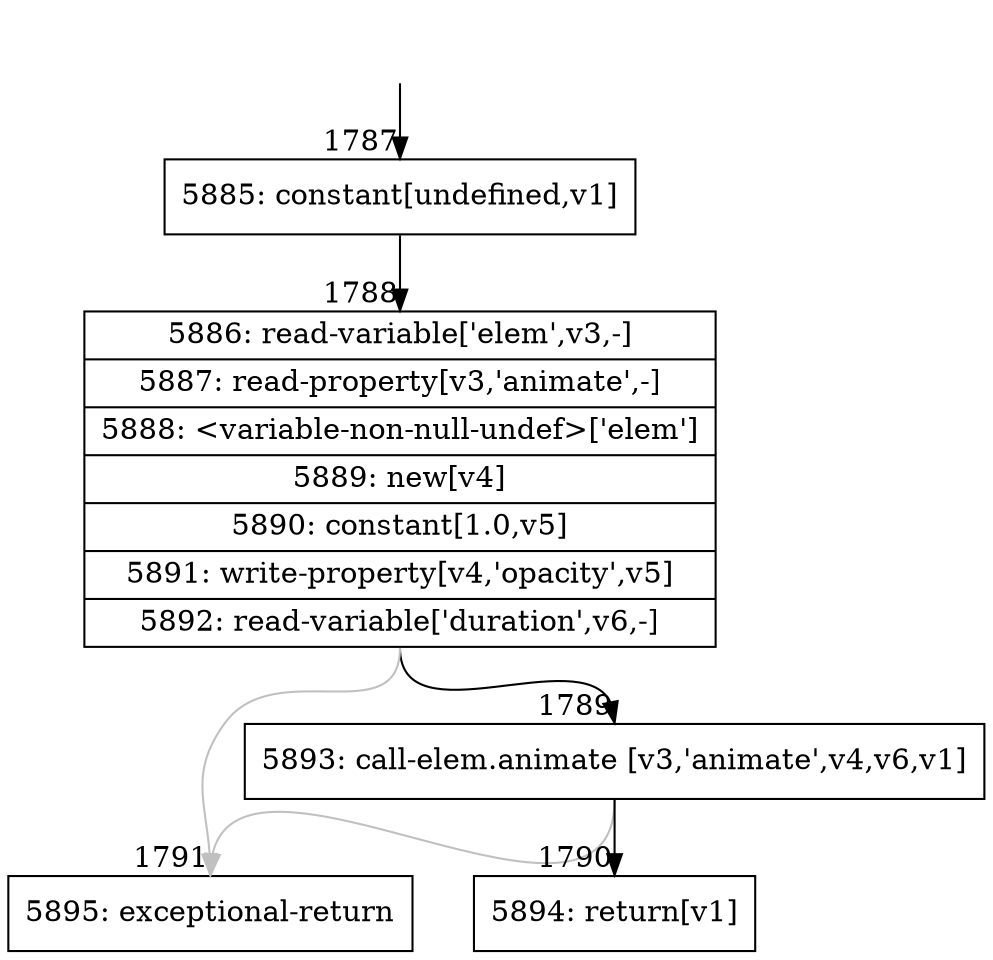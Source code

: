 digraph {
rankdir="TD"
BB_entry150[shape=none,label=""];
BB_entry150 -> BB1787 [tailport=s, headport=n, headlabel="    1787"]
BB1787 [shape=record label="{5885: constant[undefined,v1]}" ] 
BB1787 -> BB1788 [tailport=s, headport=n, headlabel="      1788"]
BB1788 [shape=record label="{5886: read-variable['elem',v3,-]|5887: read-property[v3,'animate',-]|5888: \<variable-non-null-undef\>['elem']|5889: new[v4]|5890: constant[1.0,v5]|5891: write-property[v4,'opacity',v5]|5892: read-variable['duration',v6,-]}" ] 
BB1788 -> BB1789 [tailport=s, headport=n, headlabel="      1789"]
BB1788 -> BB1791 [tailport=s, headport=n, color=gray, headlabel="      1791"]
BB1789 [shape=record label="{5893: call-elem.animate [v3,'animate',v4,v6,v1]}" ] 
BB1789 -> BB1790 [tailport=s, headport=n, headlabel="      1790"]
BB1789 -> BB1791 [tailport=s, headport=n, color=gray]
BB1790 [shape=record label="{5894: return[v1]}" ] 
BB1791 [shape=record label="{5895: exceptional-return}" ] 
//#$~ 1588
}

